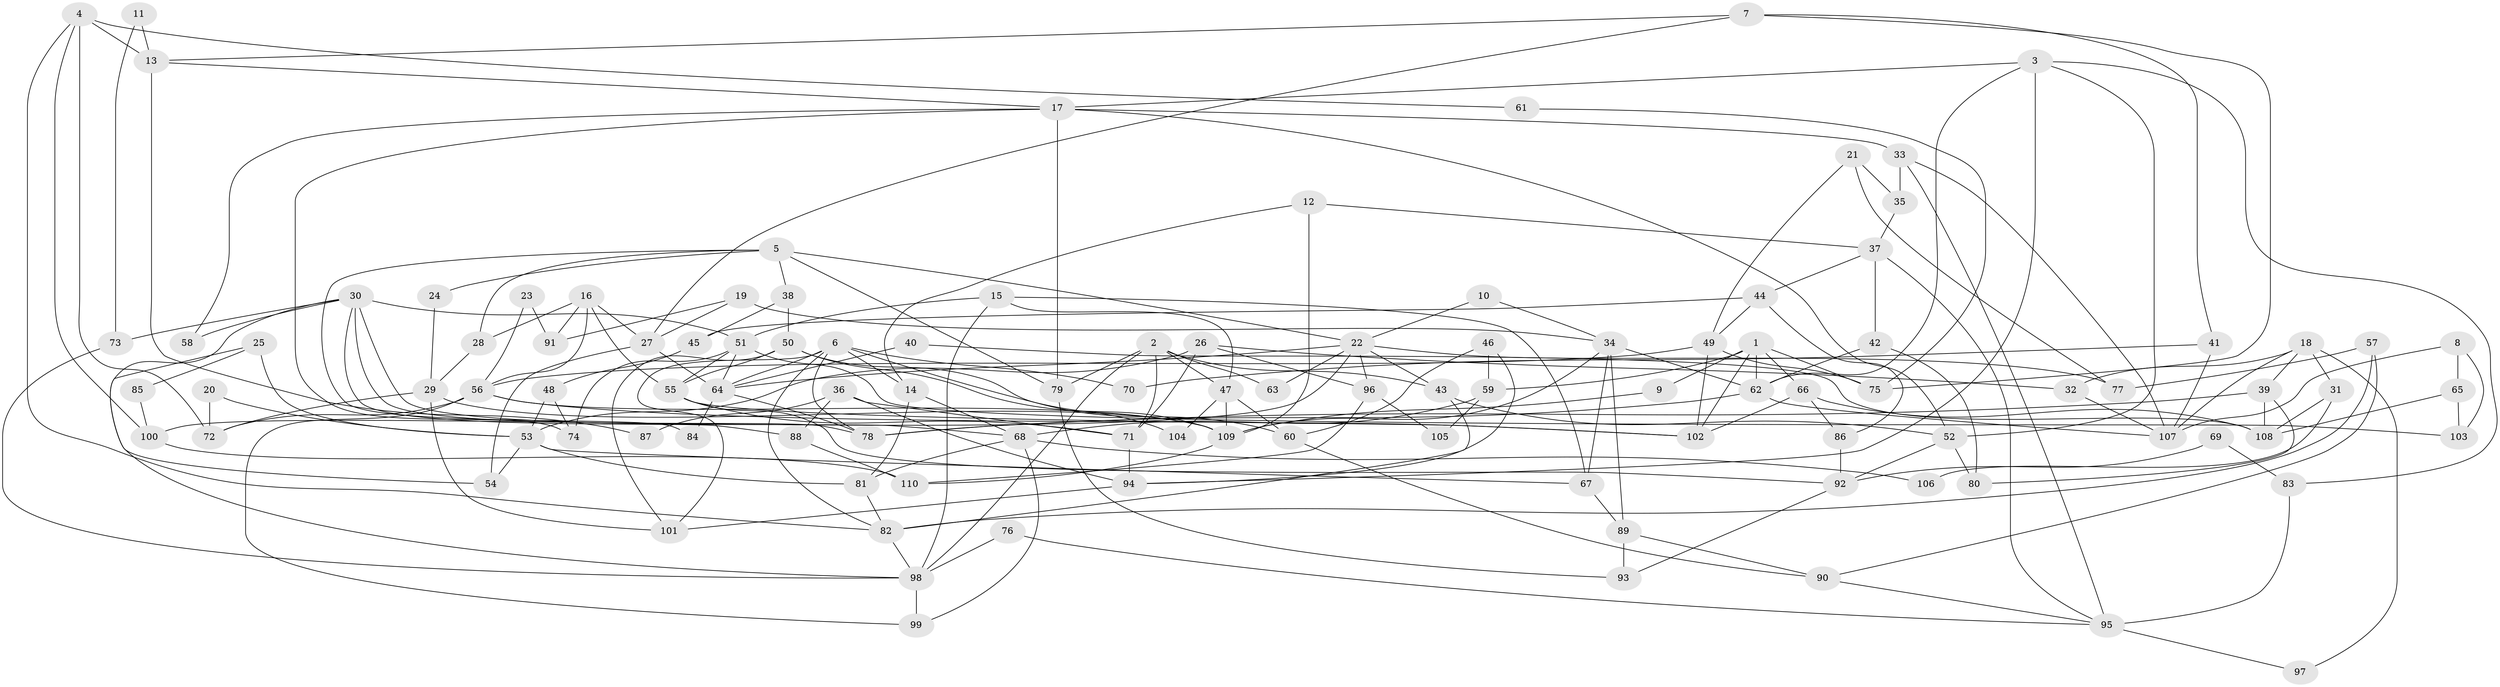 // coarse degree distribution, {11: 0.05128205128205128, 13: 0.01282051282051282, 8: 0.02564102564102564, 10: 0.01282051282051282, 6: 0.10256410256410256, 2: 0.15384615384615385, 5: 0.14102564102564102, 4: 0.16666666666666666, 3: 0.2692307692307692, 9: 0.02564102564102564, 7: 0.038461538461538464}
// Generated by graph-tools (version 1.1) at 2025/50/03/04/25 22:50:53]
// undirected, 110 vertices, 220 edges
graph export_dot {
  node [color=gray90,style=filled];
  1;
  2;
  3;
  4;
  5;
  6;
  7;
  8;
  9;
  10;
  11;
  12;
  13;
  14;
  15;
  16;
  17;
  18;
  19;
  20;
  21;
  22;
  23;
  24;
  25;
  26;
  27;
  28;
  29;
  30;
  31;
  32;
  33;
  34;
  35;
  36;
  37;
  38;
  39;
  40;
  41;
  42;
  43;
  44;
  45;
  46;
  47;
  48;
  49;
  50;
  51;
  52;
  53;
  54;
  55;
  56;
  57;
  58;
  59;
  60;
  61;
  62;
  63;
  64;
  65;
  66;
  67;
  68;
  69;
  70;
  71;
  72;
  73;
  74;
  75;
  76;
  77;
  78;
  79;
  80;
  81;
  82;
  83;
  84;
  85;
  86;
  87;
  88;
  89;
  90;
  91;
  92;
  93;
  94;
  95;
  96;
  97;
  98;
  99;
  100;
  101;
  102;
  103;
  104;
  105;
  106;
  107;
  108;
  109;
  110;
  1 -- 62;
  1 -- 75;
  1 -- 9;
  1 -- 59;
  1 -- 66;
  1 -- 102;
  2 -- 43;
  2 -- 98;
  2 -- 47;
  2 -- 63;
  2 -- 71;
  2 -- 79;
  3 -- 94;
  3 -- 17;
  3 -- 52;
  3 -- 62;
  3 -- 83;
  4 -- 100;
  4 -- 82;
  4 -- 13;
  4 -- 61;
  4 -- 72;
  5 -- 38;
  5 -- 79;
  5 -- 22;
  5 -- 24;
  5 -- 28;
  5 -- 84;
  6 -- 64;
  6 -- 82;
  6 -- 14;
  6 -- 70;
  6 -- 78;
  6 -- 101;
  6 -- 104;
  7 -- 27;
  7 -- 13;
  7 -- 41;
  7 -- 75;
  8 -- 107;
  8 -- 103;
  8 -- 65;
  9 -- 109;
  10 -- 34;
  10 -- 22;
  11 -- 13;
  11 -- 73;
  12 -- 14;
  12 -- 109;
  12 -- 37;
  13 -- 17;
  13 -- 87;
  14 -- 81;
  14 -- 68;
  15 -- 47;
  15 -- 51;
  15 -- 67;
  15 -- 98;
  16 -- 28;
  16 -- 56;
  16 -- 27;
  16 -- 55;
  16 -- 91;
  17 -- 52;
  17 -- 79;
  17 -- 33;
  17 -- 58;
  17 -- 74;
  18 -- 107;
  18 -- 39;
  18 -- 31;
  18 -- 32;
  18 -- 97;
  19 -- 27;
  19 -- 34;
  19 -- 91;
  20 -- 72;
  20 -- 53;
  21 -- 77;
  21 -- 49;
  21 -- 35;
  22 -- 96;
  22 -- 43;
  22 -- 63;
  22 -- 64;
  22 -- 77;
  22 -- 100;
  23 -- 91;
  23 -- 56;
  24 -- 29;
  25 -- 53;
  25 -- 98;
  25 -- 85;
  26 -- 71;
  26 -- 53;
  26 -- 32;
  26 -- 96;
  27 -- 64;
  27 -- 54;
  28 -- 29;
  29 -- 109;
  29 -- 101;
  29 -- 72;
  30 -- 51;
  30 -- 68;
  30 -- 54;
  30 -- 58;
  30 -- 73;
  30 -- 78;
  30 -- 88;
  31 -- 108;
  31 -- 106;
  32 -- 107;
  33 -- 107;
  33 -- 35;
  33 -- 95;
  34 -- 67;
  34 -- 62;
  34 -- 89;
  34 -- 109;
  35 -- 37;
  36 -- 94;
  36 -- 71;
  36 -- 87;
  36 -- 88;
  37 -- 42;
  37 -- 44;
  37 -- 95;
  38 -- 50;
  38 -- 45;
  39 -- 78;
  39 -- 80;
  39 -- 108;
  40 -- 108;
  40 -- 64;
  41 -- 107;
  41 -- 70;
  42 -- 62;
  42 -- 80;
  43 -- 52;
  43 -- 82;
  44 -- 49;
  44 -- 45;
  44 -- 86;
  45 -- 48;
  46 -- 59;
  46 -- 60;
  46 -- 94;
  47 -- 109;
  47 -- 60;
  47 -- 104;
  48 -- 53;
  48 -- 74;
  49 -- 102;
  49 -- 56;
  49 -- 75;
  50 -- 109;
  50 -- 55;
  50 -- 60;
  50 -- 101;
  51 -- 64;
  51 -- 55;
  51 -- 74;
  51 -- 103;
  52 -- 92;
  52 -- 80;
  53 -- 67;
  53 -- 54;
  53 -- 81;
  55 -- 71;
  55 -- 92;
  55 -- 102;
  56 -- 72;
  56 -- 102;
  56 -- 99;
  56 -- 109;
  57 -- 90;
  57 -- 82;
  57 -- 77;
  59 -- 68;
  59 -- 105;
  60 -- 90;
  61 -- 75;
  62 -- 78;
  62 -- 107;
  64 -- 78;
  64 -- 84;
  65 -- 108;
  65 -- 103;
  66 -- 102;
  66 -- 86;
  66 -- 108;
  67 -- 89;
  68 -- 99;
  68 -- 81;
  68 -- 106;
  69 -- 92;
  69 -- 83;
  71 -- 94;
  73 -- 98;
  76 -- 95;
  76 -- 98;
  79 -- 93;
  81 -- 82;
  82 -- 98;
  83 -- 95;
  85 -- 100;
  86 -- 92;
  88 -- 110;
  89 -- 90;
  89 -- 93;
  90 -- 95;
  92 -- 93;
  94 -- 101;
  95 -- 97;
  96 -- 110;
  96 -- 105;
  98 -- 99;
  100 -- 110;
  109 -- 110;
}
